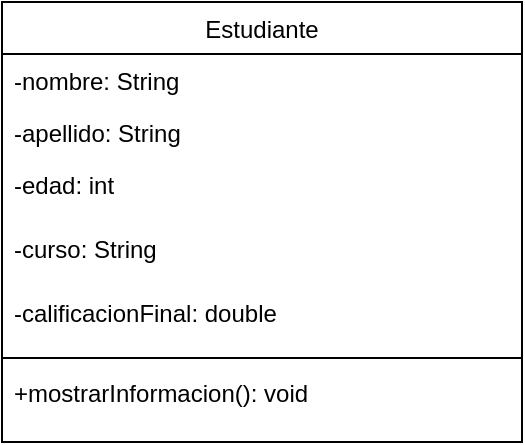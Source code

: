<mxfile version="24.7.10" pages="8">
  <diagram id="C5RBs43oDa-KdzZeNtuy" name="Page-1">
    <mxGraphModel dx="529" dy="298" grid="1" gridSize="10" guides="1" tooltips="1" connect="1" arrows="1" fold="1" page="1" pageScale="1" pageWidth="827" pageHeight="1169" math="0" shadow="0">
      <root>
        <mxCell id="WIyWlLk6GJQsqaUBKTNV-0" />
        <mxCell id="WIyWlLk6GJQsqaUBKTNV-1" parent="WIyWlLk6GJQsqaUBKTNV-0" />
        <mxCell id="zkfFHV4jXpPFQw0GAbJ--0" value="Estudiante" style="swimlane;fontStyle=0;align=center;verticalAlign=top;childLayout=stackLayout;horizontal=1;startSize=26;horizontalStack=0;resizeParent=1;resizeLast=0;collapsible=1;marginBottom=0;rounded=0;shadow=0;strokeWidth=1;" parent="WIyWlLk6GJQsqaUBKTNV-1" vertex="1">
          <mxGeometry x="220" y="120" width="260" height="220" as="geometry">
            <mxRectangle x="230" y="140" width="160" height="26" as="alternateBounds" />
          </mxGeometry>
        </mxCell>
        <mxCell id="zkfFHV4jXpPFQw0GAbJ--1" value="-nombre: String" style="text;align=left;verticalAlign=top;spacingLeft=4;spacingRight=4;overflow=hidden;rotatable=0;points=[[0,0.5],[1,0.5]];portConstraint=eastwest;" parent="zkfFHV4jXpPFQw0GAbJ--0" vertex="1">
          <mxGeometry y="26" width="260" height="26" as="geometry" />
        </mxCell>
        <mxCell id="zkfFHV4jXpPFQw0GAbJ--2" value="-apellido: String" style="text;align=left;verticalAlign=top;spacingLeft=4;spacingRight=4;overflow=hidden;rotatable=0;points=[[0,0.5],[1,0.5]];portConstraint=eastwest;rounded=0;shadow=0;html=0;" parent="zkfFHV4jXpPFQw0GAbJ--0" vertex="1">
          <mxGeometry y="52" width="260" height="26" as="geometry" />
        </mxCell>
        <mxCell id="BrhiZaxSJj1s9s9BvlAa-3" value="-edad: int&#xa;" style="text;align=left;verticalAlign=top;spacingLeft=4;spacingRight=4;overflow=hidden;rotatable=0;points=[[0,0.5],[1,0.5]];portConstraint=eastwest;rounded=0;shadow=0;html=0;" vertex="1" parent="zkfFHV4jXpPFQw0GAbJ--0">
          <mxGeometry y="78" width="260" height="32" as="geometry" />
        </mxCell>
        <mxCell id="zkfFHV4jXpPFQw0GAbJ--3" value="-curso: String" style="text;align=left;verticalAlign=top;spacingLeft=4;spacingRight=4;overflow=hidden;rotatable=0;points=[[0,0.5],[1,0.5]];portConstraint=eastwest;rounded=0;shadow=0;html=0;" parent="zkfFHV4jXpPFQw0GAbJ--0" vertex="1">
          <mxGeometry y="110" width="260" height="32" as="geometry" />
        </mxCell>
        <mxCell id="BrhiZaxSJj1s9s9BvlAa-4" value="-calificacionFinal: double" style="text;align=left;verticalAlign=top;spacingLeft=4;spacingRight=4;overflow=hidden;rotatable=0;points=[[0,0.5],[1,0.5]];portConstraint=eastwest;rounded=0;shadow=0;html=0;" vertex="1" parent="zkfFHV4jXpPFQw0GAbJ--0">
          <mxGeometry y="142" width="260" height="32" as="geometry" />
        </mxCell>
        <mxCell id="zkfFHV4jXpPFQw0GAbJ--4" value="" style="line;html=1;strokeWidth=1;align=left;verticalAlign=middle;spacingTop=-1;spacingLeft=3;spacingRight=3;rotatable=0;labelPosition=right;points=[];portConstraint=eastwest;" parent="zkfFHV4jXpPFQw0GAbJ--0" vertex="1">
          <mxGeometry y="174" width="260" height="8" as="geometry" />
        </mxCell>
        <mxCell id="zkfFHV4jXpPFQw0GAbJ--5" value="+mostrarInformacion(): void" style="text;align=left;verticalAlign=top;spacingLeft=4;spacingRight=4;overflow=hidden;rotatable=0;points=[[0,0.5],[1,0.5]];portConstraint=eastwest;" parent="zkfFHV4jXpPFQw0GAbJ--0" vertex="1">
          <mxGeometry y="182" width="260" height="32" as="geometry" />
        </mxCell>
      </root>
    </mxGraphModel>
  </diagram>
  <diagram name="Page-2" id="_-WsskhBb2MbsVf4CTTw">
    <mxGraphModel dx="529" dy="298" grid="1" gridSize="10" guides="1" tooltips="1" connect="1" arrows="1" fold="1" page="1" pageScale="1" pageWidth="827" pageHeight="1169" math="0" shadow="0">
      <root>
        <mxCell id="lYUPlOk9G4isjshx96bP-0" />
        <mxCell id="lYUPlOk9G4isjshx96bP-1" parent="lYUPlOk9G4isjshx96bP-0" />
        <mxCell id="lYUPlOk9G4isjshx96bP-2" value="Coche" style="swimlane;fontStyle=0;align=center;verticalAlign=top;childLayout=stackLayout;horizontal=1;startSize=26;horizontalStack=0;resizeParent=1;resizeLast=0;collapsible=1;marginBottom=0;rounded=0;shadow=0;strokeWidth=1;" vertex="1" parent="lYUPlOk9G4isjshx96bP-1">
          <mxGeometry x="220" y="120" width="260" height="220" as="geometry">
            <mxRectangle x="230" y="140" width="160" height="26" as="alternateBounds" />
          </mxGeometry>
        </mxCell>
        <mxCell id="lYUPlOk9G4isjshx96bP-3" value="-marca: String" style="text;align=left;verticalAlign=top;spacingLeft=4;spacingRight=4;overflow=hidden;rotatable=0;points=[[0,0.5],[1,0.5]];portConstraint=eastwest;" vertex="1" parent="lYUPlOk9G4isjshx96bP-2">
          <mxGeometry y="26" width="260" height="26" as="geometry" />
        </mxCell>
        <mxCell id="lYUPlOk9G4isjshx96bP-4" value="-modelo: String" style="text;align=left;verticalAlign=top;spacingLeft=4;spacingRight=4;overflow=hidden;rotatable=0;points=[[0,0.5],[1,0.5]];portConstraint=eastwest;rounded=0;shadow=0;html=0;" vertex="1" parent="lYUPlOk9G4isjshx96bP-2">
          <mxGeometry y="52" width="260" height="26" as="geometry" />
        </mxCell>
        <mxCell id="lYUPlOk9G4isjshx96bP-5" value="-velocidadMaxima: double&#xa;" style="text;align=left;verticalAlign=top;spacingLeft=4;spacingRight=4;overflow=hidden;rotatable=0;points=[[0,0.5],[1,0.5]];portConstraint=eastwest;rounded=0;shadow=0;html=0;" vertex="1" parent="lYUPlOk9G4isjshx96bP-2">
          <mxGeometry y="78" width="260" height="32" as="geometry" />
        </mxCell>
        <mxCell id="lYUPlOk9G4isjshx96bP-8" value="" style="line;html=1;strokeWidth=1;align=left;verticalAlign=middle;spacingTop=-1;spacingLeft=3;spacingRight=3;rotatable=0;labelPosition=right;points=[];portConstraint=eastwest;" vertex="1" parent="lYUPlOk9G4isjshx96bP-2">
          <mxGeometry y="110" width="260" height="8" as="geometry" />
        </mxCell>
        <mxCell id="lYUPlOk9G4isjshx96bP-9" value="+acelerar(): void" style="text;align=left;verticalAlign=top;spacingLeft=4;spacingRight=4;overflow=hidden;rotatable=0;points=[[0,0.5],[1,0.5]];portConstraint=eastwest;" vertex="1" parent="lYUPlOk9G4isjshx96bP-2">
          <mxGeometry y="118" width="260" height="32" as="geometry" />
        </mxCell>
        <mxCell id="XiXCCneh91Je7ubnyr_f-0" value="+frenar(): void" style="text;align=left;verticalAlign=top;spacingLeft=4;spacingRight=4;overflow=hidden;rotatable=0;points=[[0,0.5],[1,0.5]];portConstraint=eastwest;" vertex="1" parent="lYUPlOk9G4isjshx96bP-2">
          <mxGeometry y="150" width="260" height="32" as="geometry" />
        </mxCell>
        <mxCell id="LElaz59x6OVQyST6sa3o-0" value="+mostrarInformacion(): void" style="text;align=left;verticalAlign=top;spacingLeft=4;spacingRight=4;overflow=hidden;rotatable=0;points=[[0,0.5],[1,0.5]];portConstraint=eastwest;" vertex="1" parent="lYUPlOk9G4isjshx96bP-2">
          <mxGeometry y="182" width="260" height="32" as="geometry" />
        </mxCell>
      </root>
    </mxGraphModel>
  </diagram>
  <diagram id="p5fDxQCx2H2HOtILabEL" name="Página-3">
    <mxGraphModel dx="529" dy="298" grid="1" gridSize="10" guides="1" tooltips="1" connect="1" arrows="1" fold="1" page="1" pageScale="1" pageWidth="827" pageHeight="1169" math="0" shadow="0">
      <root>
        <mxCell id="0" />
        <mxCell id="1" parent="0" />
        <mxCell id="4IvEoAAnejhteRsCNZO--1" value="Producto" style="swimlane;fontStyle=0;align=center;verticalAlign=top;childLayout=stackLayout;horizontal=1;startSize=26;horizontalStack=0;resizeParent=1;resizeLast=0;collapsible=1;marginBottom=0;rounded=0;shadow=0;strokeWidth=1;" vertex="1" parent="1">
          <mxGeometry x="230" y="110" width="260" height="220" as="geometry">
            <mxRectangle x="230" y="140" width="160" height="26" as="alternateBounds" />
          </mxGeometry>
        </mxCell>
        <mxCell id="4IvEoAAnejhteRsCNZO--2" value="-nombre: String" style="text;align=left;verticalAlign=top;spacingLeft=4;spacingRight=4;overflow=hidden;rotatable=0;points=[[0,0.5],[1,0.5]];portConstraint=eastwest;" vertex="1" parent="4IvEoAAnejhteRsCNZO--1">
          <mxGeometry y="26" width="260" height="26" as="geometry" />
        </mxCell>
        <mxCell id="4IvEoAAnejhteRsCNZO--3" value="-código: String" style="text;align=left;verticalAlign=top;spacingLeft=4;spacingRight=4;overflow=hidden;rotatable=0;points=[[0,0.5],[1,0.5]];portConstraint=eastwest;rounded=0;shadow=0;html=0;" vertex="1" parent="4IvEoAAnejhteRsCNZO--1">
          <mxGeometry y="52" width="260" height="26" as="geometry" />
        </mxCell>
        <mxCell id="4IvEoAAnejhteRsCNZO--4" value="-precio: double&#xa;" style="text;align=left;verticalAlign=top;spacingLeft=4;spacingRight=4;overflow=hidden;rotatable=0;points=[[0,0.5],[1,0.5]];portConstraint=eastwest;rounded=0;shadow=0;html=0;" vertex="1" parent="4IvEoAAnejhteRsCNZO--1">
          <mxGeometry y="78" width="260" height="32" as="geometry" />
        </mxCell>
        <mxCell id="4IvEoAAnejhteRsCNZO--5" value="-cantidad: int" style="text;align=left;verticalAlign=top;spacingLeft=4;spacingRight=4;overflow=hidden;rotatable=0;points=[[0,0.5],[1,0.5]];portConstraint=eastwest;rounded=0;shadow=0;html=0;" vertex="1" parent="4IvEoAAnejhteRsCNZO--1">
          <mxGeometry y="110" width="260" height="32" as="geometry" />
        </mxCell>
        <mxCell id="4IvEoAAnejhteRsCNZO--6" value="" style="line;html=1;strokeWidth=1;align=left;verticalAlign=middle;spacingTop=-1;spacingLeft=3;spacingRight=3;rotatable=0;labelPosition=right;points=[];portConstraint=eastwest;" vertex="1" parent="4IvEoAAnejhteRsCNZO--1">
          <mxGeometry y="142" width="260" height="8" as="geometry" />
        </mxCell>
        <mxCell id="4IvEoAAnejhteRsCNZO--7" value="+vender(int cantidadVendida): void" style="text;align=left;verticalAlign=top;spacingLeft=4;spacingRight=4;overflow=hidden;rotatable=0;points=[[0,0.5],[1,0.5]];portConstraint=eastwest;" vertex="1" parent="4IvEoAAnejhteRsCNZO--1">
          <mxGeometry y="150" width="260" height="32" as="geometry" />
        </mxCell>
        <mxCell id="4IvEoAAnejhteRsCNZO--8" value="+reabatecer(int cantidadReabastecida): void" style="text;align=left;verticalAlign=top;spacingLeft=4;spacingRight=4;overflow=hidden;rotatable=0;points=[[0,0.5],[1,0.5]];portConstraint=eastwest;" vertex="1" parent="4IvEoAAnejhteRsCNZO--1">
          <mxGeometry y="182" width="260" height="32" as="geometry" />
        </mxCell>
      </root>
    </mxGraphModel>
  </diagram>
  <diagram id="97NHlT47dGgH8VorGcY6" name="Página-4">
    <mxGraphModel dx="714" dy="298" grid="1" gridSize="10" guides="1" tooltips="1" connect="1" arrows="1" fold="1" page="1" pageScale="1" pageWidth="827" pageHeight="1169" math="0" shadow="0">
      <root>
        <mxCell id="0" />
        <mxCell id="1" parent="0" />
        <mxCell id="otW75yEeIO1ZdvfmJqG2-1" value="Animal" style="swimlane;fontStyle=0;align=center;verticalAlign=top;childLayout=stackLayout;horizontal=1;startSize=26;horizontalStack=0;resizeParent=1;resizeLast=0;collapsible=1;marginBottom=0;rounded=0;shadow=0;strokeWidth=1;" vertex="1" parent="1">
          <mxGeometry x="200" y="80" width="260" height="190" as="geometry">
            <mxRectangle x="230" y="140" width="160" height="26" as="alternateBounds" />
          </mxGeometry>
        </mxCell>
        <mxCell id="otW75yEeIO1ZdvfmJqG2-2" value="-nombre: String" style="text;align=left;verticalAlign=top;spacingLeft=4;spacingRight=4;overflow=hidden;rotatable=0;points=[[0,0.5],[1,0.5]];portConstraint=eastwest;" vertex="1" parent="otW75yEeIO1ZdvfmJqG2-1">
          <mxGeometry y="26" width="260" height="26" as="geometry" />
        </mxCell>
        <mxCell id="otW75yEeIO1ZdvfmJqG2-3" value="-especie: String" style="text;align=left;verticalAlign=top;spacingLeft=4;spacingRight=4;overflow=hidden;rotatable=0;points=[[0,0.5],[1,0.5]];portConstraint=eastwest;rounded=0;shadow=0;html=0;" vertex="1" parent="otW75yEeIO1ZdvfmJqG2-1">
          <mxGeometry y="52" width="260" height="26" as="geometry" />
        </mxCell>
        <mxCell id="otW75yEeIO1ZdvfmJqG2-5" value="-edad: int" style="text;align=left;verticalAlign=top;spacingLeft=4;spacingRight=4;overflow=hidden;rotatable=0;points=[[0,0.5],[1,0.5]];portConstraint=eastwest;rounded=0;shadow=0;html=0;" vertex="1" parent="otW75yEeIO1ZdvfmJqG2-1">
          <mxGeometry y="78" width="260" height="32" as="geometry" />
        </mxCell>
        <mxCell id="otW75yEeIO1ZdvfmJqG2-6" value="" style="line;html=1;strokeWidth=1;align=left;verticalAlign=middle;spacingTop=-1;spacingLeft=3;spacingRight=3;rotatable=0;labelPosition=right;points=[];portConstraint=eastwest;" vertex="1" parent="otW75yEeIO1ZdvfmJqG2-1">
          <mxGeometry y="110" width="260" height="8" as="geometry" />
        </mxCell>
        <mxCell id="otW75yEeIO1ZdvfmJqG2-7" value="+hacerSonido(): void" style="text;align=left;verticalAlign=top;spacingLeft=4;spacingRight=4;overflow=hidden;rotatable=0;points=[[0,0.5],[1,0.5]];portConstraint=eastwest;" vertex="1" parent="otW75yEeIO1ZdvfmJqG2-1">
          <mxGeometry y="118" width="260" height="32" as="geometry" />
        </mxCell>
        <mxCell id="otW75yEeIO1ZdvfmJqG2-8" value="+comer(String comida): void" style="text;align=left;verticalAlign=top;spacingLeft=4;spacingRight=4;overflow=hidden;rotatable=0;points=[[0,0.5],[1,0.5]];portConstraint=eastwest;" vertex="1" parent="otW75yEeIO1ZdvfmJqG2-1">
          <mxGeometry y="150" width="260" height="32" as="geometry" />
        </mxCell>
      </root>
    </mxGraphModel>
  </diagram>
  <diagram id="QeeeZxtYfJq8iHh3-uwS" name="Página-5">
    <mxGraphModel dx="714" dy="298" grid="1" gridSize="10" guides="1" tooltips="1" connect="1" arrows="1" fold="1" page="1" pageScale="1" pageWidth="827" pageHeight="1169" math="0" shadow="0">
      <root>
        <mxCell id="0" />
        <mxCell id="1" parent="0" />
        <mxCell id="exyORwI5maPZgrbGL0D4-1" value="Adivinanza" style="swimlane;fontStyle=0;align=center;verticalAlign=top;childLayout=stackLayout;horizontal=1;startSize=26;horizontalStack=0;resizeParent=1;resizeLast=0;collapsible=1;marginBottom=0;rounded=0;shadow=0;strokeWidth=1;" vertex="1" parent="1">
          <mxGeometry x="200" y="120" width="260" height="160" as="geometry">
            <mxRectangle x="230" y="140" width="160" height="26" as="alternateBounds" />
          </mxGeometry>
        </mxCell>
        <mxCell id="exyORwI5maPZgrbGL0D4-2" value="-numeroSecreto: int" style="text;align=left;verticalAlign=top;spacingLeft=4;spacingRight=4;overflow=hidden;rotatable=0;points=[[0,0.5],[1,0.5]];portConstraint=eastwest;" vertex="1" parent="exyORwI5maPZgrbGL0D4-1">
          <mxGeometry y="26" width="260" height="26" as="geometry" />
        </mxCell>
        <mxCell id="exyORwI5maPZgrbGL0D4-3" value="-intentos: int" style="text;align=left;verticalAlign=top;spacingLeft=4;spacingRight=4;overflow=hidden;rotatable=0;points=[[0,0.5],[1,0.5]];portConstraint=eastwest;rounded=0;shadow=0;html=0;" vertex="1" parent="exyORwI5maPZgrbGL0D4-1">
          <mxGeometry y="52" width="260" height="26" as="geometry" />
        </mxCell>
        <mxCell id="exyORwI5maPZgrbGL0D4-4" value="" style="line;html=1;strokeWidth=1;align=left;verticalAlign=middle;spacingTop=-1;spacingLeft=3;spacingRight=3;rotatable=0;labelPosition=right;points=[];portConstraint=eastwest;" vertex="1" parent="exyORwI5maPZgrbGL0D4-1">
          <mxGeometry y="78" width="260" height="8" as="geometry" />
        </mxCell>
        <mxCell id="exyORwI5maPZgrbGL0D4-5" value="+adivinar(int numero): correcto, mayor o menor" style="text;align=left;verticalAlign=top;spacingLeft=4;spacingRight=4;overflow=hidden;rotatable=0;points=[[0,0.5],[1,0.5]];portConstraint=eastwest;" vertex="1" parent="exyORwI5maPZgrbGL0D4-1">
          <mxGeometry y="86" width="260" height="32" as="geometry" />
        </mxCell>
        <mxCell id="exyORwI5maPZgrbGL0D4-6" value="+reiniciaJuego(): void" style="text;align=left;verticalAlign=top;spacingLeft=4;spacingRight=4;overflow=hidden;rotatable=0;points=[[0,0.5],[1,0.5]];portConstraint=eastwest;" vertex="1" parent="exyORwI5maPZgrbGL0D4-1">
          <mxGeometry y="118" width="260" height="32" as="geometry" />
        </mxCell>
      </root>
    </mxGraphModel>
  </diagram>
  <diagram id="6XmVCVe9SJCEiMHjlLLT" name="Página-6">
    <mxGraphModel dx="731" dy="298" grid="1" gridSize="10" guides="1" tooltips="1" connect="1" arrows="1" fold="1" page="1" pageScale="1" pageWidth="827" pageHeight="1169" math="0" shadow="0">
      <root>
        <mxCell id="0" />
        <mxCell id="1" parent="0" />
        <mxCell id="qRJhiwR3w5gHWprkp6bu-1" value="Categoria" style="swimlane;fontStyle=0;align=center;verticalAlign=top;childLayout=stackLayout;horizontal=1;startSize=26;horizontalStack=0;resizeParent=1;resizeLast=0;collapsible=1;marginBottom=0;rounded=0;shadow=0;strokeWidth=1;" vertex="1" parent="1">
          <mxGeometry x="130" y="120" width="260" height="100" as="geometry">
            <mxRectangle x="230" y="140" width="160" height="26" as="alternateBounds" />
          </mxGeometry>
        </mxCell>
        <mxCell id="qRJhiwR3w5gHWprkp6bu-2" value="-nombre: String" style="text;align=left;verticalAlign=top;spacingLeft=4;spacingRight=4;overflow=hidden;rotatable=0;points=[[0,0.5],[1,0.5]];portConstraint=eastwest;" vertex="1" parent="qRJhiwR3w5gHWprkp6bu-1">
          <mxGeometry y="26" width="260" height="26" as="geometry" />
        </mxCell>
        <mxCell id="qRJhiwR3w5gHWprkp6bu-4" value="" style="line;html=1;strokeWidth=1;align=left;verticalAlign=middle;spacingTop=-1;spacingLeft=3;spacingRight=3;rotatable=0;labelPosition=right;points=[];portConstraint=eastwest;" vertex="1" parent="qRJhiwR3w5gHWprkp6bu-1">
          <mxGeometry y="52" width="260" height="8" as="geometry" />
        </mxCell>
        <mxCell id="qRJhiwR3w5gHWprkp6bu-5" value="+mostrarInformacion(): void" style="text;align=left;verticalAlign=top;spacingLeft=4;spacingRight=4;overflow=hidden;rotatable=0;points=[[0,0.5],[1,0.5]];portConstraint=eastwest;" vertex="1" parent="qRJhiwR3w5gHWprkp6bu-1">
          <mxGeometry y="60" width="260" height="32" as="geometry" />
        </mxCell>
        <mxCell id="-3CjuRBG8ABps_zExOrL-1" value="Curso" style="swimlane;fontStyle=0;align=center;verticalAlign=top;childLayout=stackLayout;horizontal=1;startSize=26;horizontalStack=0;resizeParent=1;resizeLast=0;collapsible=1;marginBottom=0;rounded=0;shadow=0;strokeWidth=1;" vertex="1" parent="1">
          <mxGeometry x="540" y="100" width="270" height="278" as="geometry">
            <mxRectangle x="230" y="140" width="160" height="26" as="alternateBounds" />
          </mxGeometry>
        </mxCell>
        <mxCell id="-3CjuRBG8ABps_zExOrL-2" value="-nombre: String" style="text;align=left;verticalAlign=top;spacingLeft=4;spacingRight=4;overflow=hidden;rotatable=0;points=[[0,0.5],[1,0.5]];portConstraint=eastwest;" vertex="1" parent="-3CjuRBG8ABps_zExOrL-1">
          <mxGeometry y="26" width="270" height="26" as="geometry" />
        </mxCell>
        <mxCell id="-3CjuRBG8ABps_zExOrL-3" value="-código: String" style="text;align=left;verticalAlign=top;spacingLeft=4;spacingRight=4;overflow=hidden;rotatable=0;points=[[0,0.5],[1,0.5]];portConstraint=eastwest;rounded=0;shadow=0;html=0;" vertex="1" parent="-3CjuRBG8ABps_zExOrL-1">
          <mxGeometry y="52" width="270" height="26" as="geometry" />
        </mxCell>
        <mxCell id="-3CjuRBG8ABps_zExOrL-4" value="-capacidad: int" style="text;align=left;verticalAlign=top;spacingLeft=4;spacingRight=4;overflow=hidden;rotatable=0;points=[[0,0.5],[1,0.5]];portConstraint=eastwest;rounded=0;shadow=0;html=0;" vertex="1" parent="-3CjuRBG8ABps_zExOrL-1">
          <mxGeometry y="78" width="270" height="32" as="geometry" />
        </mxCell>
        <mxCell id="-3CjuRBG8ABps_zExOrL-13" value="-estudiantesInacriptos: ArrayList&lt;Estudiante&gt;" style="text;align=left;verticalAlign=top;spacingLeft=4;spacingRight=4;overflow=hidden;rotatable=0;points=[[0,0.5],[1,0.5]];portConstraint=eastwest;rounded=0;shadow=0;html=0;" vertex="1" parent="-3CjuRBG8ABps_zExOrL-1">
          <mxGeometry y="110" width="270" height="32" as="geometry" />
        </mxCell>
        <mxCell id="-3CjuRBG8ABps_zExOrL-6" value="" style="line;html=1;strokeWidth=1;align=left;verticalAlign=middle;spacingTop=-1;spacingLeft=3;spacingRight=3;rotatable=0;labelPosition=right;points=[];portConstraint=eastwest;" vertex="1" parent="-3CjuRBG8ABps_zExOrL-1">
          <mxGeometry y="142" width="270" height="8" as="geometry" />
        </mxCell>
        <mxCell id="-3CjuRBG8ABps_zExOrL-7" value="+inscribirEstudiante(Estudiante estudiante): void" style="text;align=left;verticalAlign=top;spacingLeft=4;spacingRight=4;overflow=hidden;rotatable=0;points=[[0,0.5],[1,0.5]];portConstraint=eastwest;" vertex="1" parent="-3CjuRBG8ABps_zExOrL-1">
          <mxGeometry y="150" width="270" height="32" as="geometry" />
        </mxCell>
        <mxCell id="-3CjuRBG8ABps_zExOrL-8" value="+removeEstudiante(Estudiante estudiante): void" style="text;align=left;verticalAlign=top;spacingLeft=4;spacingRight=4;overflow=hidden;rotatable=0;points=[[0,0.5],[1,0.5]];portConstraint=eastwest;" vertex="1" parent="-3CjuRBG8ABps_zExOrL-1">
          <mxGeometry y="182" width="270" height="32" as="geometry" />
        </mxCell>
        <mxCell id="-3CjuRBG8ABps_zExOrL-14" value="+mostrarInformacion(): void" style="text;align=left;verticalAlign=top;spacingLeft=4;spacingRight=4;overflow=hidden;rotatable=0;points=[[0,0.5],[1,0.5]];portConstraint=eastwest;" vertex="1" parent="-3CjuRBG8ABps_zExOrL-1">
          <mxGeometry y="214" width="270" height="32" as="geometry" />
        </mxCell>
        <mxCell id="-3CjuRBG8ABps_zExOrL-15" value="+calificacionesCurso(double calificacion): void" style="text;align=left;verticalAlign=top;spacingLeft=4;spacingRight=4;overflow=hidden;rotatable=0;points=[[0,0.5],[1,0.5]];portConstraint=eastwest;" vertex="1" parent="-3CjuRBG8ABps_zExOrL-1">
          <mxGeometry y="246" width="270" height="32" as="geometry" />
        </mxCell>
        <mxCell id="-3CjuRBG8ABps_zExOrL-9" value="" style="endArrow=classic;html=1;rounded=0;entryX=-0.005;entryY=0.354;entryDx=0;entryDy=0;entryPerimeter=0;" edge="1" parent="1" target="-3CjuRBG8ABps_zExOrL-4">
          <mxGeometry relative="1" as="geometry">
            <mxPoint x="390" y="190" as="sourcePoint" />
            <mxPoint x="500" y="190" as="targetPoint" />
          </mxGeometry>
        </mxCell>
        <mxCell id="-3CjuRBG8ABps_zExOrL-10" value="Label" style="edgeLabel;resizable=0;html=1;;align=center;verticalAlign=middle;" connectable="0" vertex="1" parent="-3CjuRBG8ABps_zExOrL-9">
          <mxGeometry relative="1" as="geometry" />
        </mxCell>
        <mxCell id="-3CjuRBG8ABps_zExOrL-12" value="&lt;div&gt;categoria&lt;/div&gt;&lt;div&gt;&lt;br&gt;&lt;/div&gt;" style="edgeLabel;html=1;align=center;verticalAlign=middle;resizable=0;points=[];" vertex="1" connectable="0" parent="-3CjuRBG8ABps_zExOrL-9">
          <mxGeometry x="0.012" y="-3" relative="1" as="geometry">
            <mxPoint x="-5" as="offset" />
          </mxGeometry>
        </mxCell>
        <mxCell id="-3CjuRBG8ABps_zExOrL-16" value="Estudiante" style="swimlane;fontStyle=0;align=center;verticalAlign=top;childLayout=stackLayout;horizontal=1;startSize=26;horizontalStack=0;resizeParent=1;resizeLast=0;collapsible=1;marginBottom=0;rounded=0;shadow=0;strokeWidth=1;" vertex="1" parent="1">
          <mxGeometry x="130" y="260" width="270" height="190" as="geometry">
            <mxRectangle x="230" y="140" width="160" height="26" as="alternateBounds" />
          </mxGeometry>
        </mxCell>
        <mxCell id="-3CjuRBG8ABps_zExOrL-17" value="-nombre: String" style="text;align=left;verticalAlign=top;spacingLeft=4;spacingRight=4;overflow=hidden;rotatable=0;points=[[0,0.5],[1,0.5]];portConstraint=eastwest;" vertex="1" parent="-3CjuRBG8ABps_zExOrL-16">
          <mxGeometry y="26" width="270" height="26" as="geometry" />
        </mxCell>
        <mxCell id="-3CjuRBG8ABps_zExOrL-18" value="-matricula: String" style="text;align=left;verticalAlign=top;spacingLeft=4;spacingRight=4;overflow=hidden;rotatable=0;points=[[0,0.5],[1,0.5]];portConstraint=eastwest;rounded=0;shadow=0;html=0;" vertex="1" parent="-3CjuRBG8ABps_zExOrL-16">
          <mxGeometry y="52" width="270" height="26" as="geometry" />
        </mxCell>
        <mxCell id="-3CjuRBG8ABps_zExOrL-19" value="-cursosInscriptos: ArrayList&lt;Cursos&gt;" style="text;align=left;verticalAlign=top;spacingLeft=4;spacingRight=4;overflow=hidden;rotatable=0;points=[[0,0.5],[1,0.5]];portConstraint=eastwest;rounded=0;shadow=0;html=0;" vertex="1" parent="-3CjuRBG8ABps_zExOrL-16">
          <mxGeometry y="78" width="270" height="32" as="geometry" />
        </mxCell>
        <mxCell id="-3CjuRBG8ABps_zExOrL-21" value="" style="line;html=1;strokeWidth=1;align=left;verticalAlign=middle;spacingTop=-1;spacingLeft=3;spacingRight=3;rotatable=0;labelPosition=right;points=[];portConstraint=eastwest;" vertex="1" parent="-3CjuRBG8ABps_zExOrL-16">
          <mxGeometry y="110" width="270" height="8" as="geometry" />
        </mxCell>
        <mxCell id="-3CjuRBG8ABps_zExOrL-22" value="+inscribirseEnCurso(Curso curso): void" style="text;align=left;verticalAlign=top;spacingLeft=4;spacingRight=4;overflow=hidden;rotatable=0;points=[[0,0.5],[1,0.5]];portConstraint=eastwest;" vertex="1" parent="-3CjuRBG8ABps_zExOrL-16">
          <mxGeometry y="118" width="270" height="32" as="geometry" />
        </mxCell>
        <mxCell id="-3CjuRBG8ABps_zExOrL-24" value="+mostrarInformacion(): void" style="text;align=left;verticalAlign=top;spacingLeft=4;spacingRight=4;overflow=hidden;rotatable=0;points=[[0,0.5],[1,0.5]];portConstraint=eastwest;" vertex="1" parent="-3CjuRBG8ABps_zExOrL-16">
          <mxGeometry y="150" width="270" height="32" as="geometry" />
        </mxCell>
        <mxCell id="-3CjuRBG8ABps_zExOrL-26" value="" style="endArrow=classic;html=1;rounded=0;entryX=1;entryY=0.292;entryDx=0;entryDy=0;entryPerimeter=0;exitX=-0.01;exitY=0.896;exitDx=0;exitDy=0;exitPerimeter=0;" edge="1" parent="1" source="-3CjuRBG8ABps_zExOrL-13" target="-3CjuRBG8ABps_zExOrL-19">
          <mxGeometry relative="1" as="geometry">
            <mxPoint x="440" y="230" as="sourcePoint" />
            <mxPoint x="540" y="230" as="targetPoint" />
          </mxGeometry>
        </mxCell>
        <mxCell id="-3CjuRBG8ABps_zExOrL-27" value="&lt;div&gt;curso&lt;/div&gt;" style="edgeLabel;resizable=0;html=1;;align=center;verticalAlign=middle;" connectable="0" vertex="1" parent="-3CjuRBG8ABps_zExOrL-26">
          <mxGeometry relative="1" as="geometry" />
        </mxCell>
      </root>
    </mxGraphModel>
  </diagram>
  <diagram id="qB1NUY3omKyPco2yPMKp" name="Página-7">
    <mxGraphModel dx="714" dy="298" grid="1" gridSize="10" guides="1" tooltips="1" connect="1" arrows="1" fold="1" page="1" pageScale="1" pageWidth="827" pageHeight="1169" math="0" shadow="0">
      <root>
        <mxCell id="0" />
        <mxCell id="1" parent="0" />
        <mxCell id="cA6piabnOpgt0CAdv9C_-1" value="Libro" style="swimlane;fontStyle=0;align=center;verticalAlign=top;childLayout=stackLayout;horizontal=1;startSize=26;horizontalStack=0;resizeParent=1;resizeLast=0;collapsible=1;marginBottom=0;rounded=0;shadow=0;strokeWidth=1;" vertex="1" parent="1">
          <mxGeometry x="50" y="40" width="270" height="224" as="geometry">
            <mxRectangle x="230" y="140" width="160" height="26" as="alternateBounds" />
          </mxGeometry>
        </mxCell>
        <mxCell id="cA6piabnOpgt0CAdv9C_-2" value="-titulo: String" style="text;align=left;verticalAlign=top;spacingLeft=4;spacingRight=4;overflow=hidden;rotatable=0;points=[[0,0.5],[1,0.5]];portConstraint=eastwest;" vertex="1" parent="cA6piabnOpgt0CAdv9C_-1">
          <mxGeometry y="26" width="270" height="26" as="geometry" />
        </mxCell>
        <mxCell id="cA6piabnOpgt0CAdv9C_-3" value="-autor: String" style="text;align=left;verticalAlign=top;spacingLeft=4;spacingRight=4;overflow=hidden;rotatable=0;points=[[0,0.5],[1,0.5]];portConstraint=eastwest;rounded=0;shadow=0;html=0;" vertex="1" parent="cA6piabnOpgt0CAdv9C_-1">
          <mxGeometry y="52" width="270" height="26" as="geometry" />
        </mxCell>
        <mxCell id="cA6piabnOpgt0CAdv9C_-4" value="-disponible: boolean" style="text;align=left;verticalAlign=top;spacingLeft=4;spacingRight=4;overflow=hidden;rotatable=0;points=[[0,0.5],[1,0.5]];portConstraint=eastwest;rounded=0;shadow=0;html=0;" vertex="1" parent="cA6piabnOpgt0CAdv9C_-1">
          <mxGeometry y="78" width="270" height="42" as="geometry" />
        </mxCell>
        <mxCell id="cA6piabnOpgt0CAdv9C_-5" value="" style="line;html=1;strokeWidth=1;align=left;verticalAlign=middle;spacingTop=-1;spacingLeft=3;spacingRight=3;rotatable=0;labelPosition=right;points=[];portConstraint=eastwest;" vertex="1" parent="cA6piabnOpgt0CAdv9C_-1">
          <mxGeometry y="120" width="270" height="8" as="geometry" />
        </mxCell>
        <mxCell id="cA6piabnOpgt0CAdv9C_-7" value="+mostrarInformacion(): void" style="text;align=left;verticalAlign=top;spacingLeft=4;spacingRight=4;overflow=hidden;rotatable=0;points=[[0,0.5],[1,0.5]];portConstraint=eastwest;" vertex="1" parent="cA6piabnOpgt0CAdv9C_-1">
          <mxGeometry y="128" width="270" height="32" as="geometry" />
        </mxCell>
        <mxCell id="cA6piabnOpgt0CAdv9C_-6" value="+prestar(): void" style="text;align=left;verticalAlign=top;spacingLeft=4;spacingRight=4;overflow=hidden;rotatable=0;points=[[0,0.5],[1,0.5]];portConstraint=eastwest;" vertex="1" parent="cA6piabnOpgt0CAdv9C_-1">
          <mxGeometry y="160" width="270" height="32" as="geometry" />
        </mxCell>
        <mxCell id="cA6piabnOpgt0CAdv9C_-8" value="+devolver(): void" style="text;align=left;verticalAlign=top;spacingLeft=4;spacingRight=4;overflow=hidden;rotatable=0;points=[[0,0.5],[1,0.5]];portConstraint=eastwest;" vertex="1" parent="cA6piabnOpgt0CAdv9C_-1">
          <mxGeometry y="192" width="270" height="32" as="geometry" />
        </mxCell>
        <mxCell id="cA6piabnOpgt0CAdv9C_-9" value="Miembro" style="swimlane;fontStyle=0;align=center;verticalAlign=top;childLayout=stackLayout;horizontal=1;startSize=26;horizontalStack=0;resizeParent=1;resizeLast=0;collapsible=1;marginBottom=0;rounded=0;shadow=0;strokeWidth=1;" vertex="1" parent="1">
          <mxGeometry x="430" y="45" width="270" height="214" as="geometry">
            <mxRectangle x="230" y="140" width="160" height="26" as="alternateBounds" />
          </mxGeometry>
        </mxCell>
        <mxCell id="cA6piabnOpgt0CAdv9C_-10" value="-nombre: String" style="text;align=left;verticalAlign=top;spacingLeft=4;spacingRight=4;overflow=hidden;rotatable=0;points=[[0,0.5],[1,0.5]];portConstraint=eastwest;" vertex="1" parent="cA6piabnOpgt0CAdv9C_-9">
          <mxGeometry y="26" width="270" height="26" as="geometry" />
        </mxCell>
        <mxCell id="cA6piabnOpgt0CAdv9C_-11" value="-libroPrestado: Libro" style="text;align=left;verticalAlign=top;spacingLeft=4;spacingRight=4;overflow=hidden;rotatable=0;points=[[0,0.5],[1,0.5]];portConstraint=eastwest;rounded=0;shadow=0;html=0;" vertex="1" parent="cA6piabnOpgt0CAdv9C_-9">
          <mxGeometry y="52" width="270" height="26" as="geometry" />
        </mxCell>
        <mxCell id="cA6piabnOpgt0CAdv9C_-13" value="" style="line;html=1;strokeWidth=1;align=left;verticalAlign=middle;spacingTop=-1;spacingLeft=3;spacingRight=3;rotatable=0;labelPosition=right;points=[];portConstraint=eastwest;" vertex="1" parent="cA6piabnOpgt0CAdv9C_-9">
          <mxGeometry y="78" width="270" height="8" as="geometry" />
        </mxCell>
        <mxCell id="cA6piabnOpgt0CAdv9C_-15" value="+tomarPrestado(Libro libro): void" style="text;align=left;verticalAlign=top;spacingLeft=4;spacingRight=4;overflow=hidden;rotatable=0;points=[[0,0.5],[1,0.5]];portConstraint=eastwest;" vertex="1" parent="cA6piabnOpgt0CAdv9C_-9">
          <mxGeometry y="86" width="270" height="32" as="geometry" />
        </mxCell>
        <mxCell id="cA6piabnOpgt0CAdv9C_-19" value="+devolverLibro(): void" style="text;align=left;verticalAlign=top;spacingLeft=4;spacingRight=4;overflow=hidden;rotatable=0;points=[[0,0.5],[1,0.5]];portConstraint=eastwest;" vertex="1" parent="cA6piabnOpgt0CAdv9C_-9">
          <mxGeometry y="118" width="270" height="32" as="geometry" />
        </mxCell>
        <mxCell id="cA6piabnOpgt0CAdv9C_-16" value="+devolverLibro(): void" style="text;align=left;verticalAlign=top;spacingLeft=4;spacingRight=4;overflow=hidden;rotatable=0;points=[[0,0.5],[1,0.5]];portConstraint=eastwest;" vertex="1" parent="cA6piabnOpgt0CAdv9C_-9">
          <mxGeometry y="150" width="270" height="32" as="geometry" />
        </mxCell>
        <mxCell id="cA6piabnOpgt0CAdv9C_-14" value="+mostrarInformacion(): void" style="text;align=left;verticalAlign=top;spacingLeft=4;spacingRight=4;overflow=hidden;rotatable=0;points=[[0,0.5],[1,0.5]];portConstraint=eastwest;" vertex="1" parent="cA6piabnOpgt0CAdv9C_-9">
          <mxGeometry y="182" width="270" height="32" as="geometry" />
        </mxCell>
        <mxCell id="cA6piabnOpgt0CAdv9C_-17" value="" style="endArrow=classic;html=1;rounded=0;exitX=1.007;exitY=1;exitDx=0;exitDy=0;exitPerimeter=0;" edge="1" parent="1" source="cA6piabnOpgt0CAdv9C_-4">
          <mxGeometry relative="1" as="geometry">
            <mxPoint x="330" y="160" as="sourcePoint" />
            <mxPoint x="430" y="160" as="targetPoint" />
          </mxGeometry>
        </mxCell>
        <mxCell id="cA6piabnOpgt0CAdv9C_-18" value="&lt;div&gt;libro&lt;/div&gt;" style="edgeLabel;resizable=0;html=1;;align=center;verticalAlign=middle;" connectable="0" vertex="1" parent="cA6piabnOpgt0CAdv9C_-17">
          <mxGeometry relative="1" as="geometry">
            <mxPoint y="-8" as="offset" />
          </mxGeometry>
        </mxCell>
      </root>
    </mxGraphModel>
  </diagram>
  <diagram id="wFAoEmPOqg3jpoeIswcQ" name="Página-8">
    <mxGraphModel dx="714" dy="298" grid="1" gridSize="10" guides="1" tooltips="1" connect="1" arrows="1" fold="1" page="1" pageScale="1" pageWidth="827" pageHeight="1169" math="0" shadow="0">
      <root>
        <mxCell id="0" />
        <mxCell id="1" parent="0" />
        <mxCell id="BSJyM0xWvNifRtL5Ecap-1" value="Ciudad" style="swimlane;fontStyle=0;align=center;verticalAlign=top;childLayout=stackLayout;horizontal=1;startSize=26;horizontalStack=0;resizeParent=1;resizeLast=0;collapsible=1;marginBottom=0;rounded=0;shadow=0;strokeWidth=1;" vertex="1" parent="1">
          <mxGeometry x="40" y="40" width="200" height="160" as="geometry">
            <mxRectangle x="230" y="140" width="160" height="26" as="alternateBounds" />
          </mxGeometry>
        </mxCell>
        <mxCell id="BSJyM0xWvNifRtL5Ecap-2" value="-casa: boolean" style="text;align=left;verticalAlign=top;spacingLeft=4;spacingRight=4;overflow=hidden;rotatable=0;points=[[0,0.5],[1,0.5]];portConstraint=eastwest;" vertex="1" parent="BSJyM0xWvNifRtL5Ecap-1">
          <mxGeometry y="26" width="200" height="26" as="geometry" />
        </mxCell>
        <mxCell id="BSJyM0xWvNifRtL5Ecap-3" value="-tierra: boolean" style="text;align=left;verticalAlign=top;spacingLeft=4;spacingRight=4;overflow=hidden;rotatable=0;points=[[0,0.5],[1,0.5]];portConstraint=eastwest;rounded=0;shadow=0;html=0;" vertex="1" parent="BSJyM0xWvNifRtL5Ecap-1">
          <mxGeometry y="52" width="200" height="26" as="geometry" />
        </mxCell>
        <mxCell id="BSJyM0xWvNifRtL5Ecap-4" value="-parque: boolean" style="text;align=left;verticalAlign=top;spacingLeft=4;spacingRight=4;overflow=hidden;rotatable=0;points=[[0,0.5],[1,0.5]];portConstraint=eastwest;rounded=0;shadow=0;html=0;" vertex="1" parent="BSJyM0xWvNifRtL5Ecap-1">
          <mxGeometry y="78" width="200" height="32" as="geometry" />
        </mxCell>
        <mxCell id="BSJyM0xWvNifRtL5Ecap-5" value="" style="line;html=1;strokeWidth=1;align=left;verticalAlign=middle;spacingTop=-1;spacingLeft=3;spacingRight=3;rotatable=0;labelPosition=right;points=[];portConstraint=eastwest;" vertex="1" parent="BSJyM0xWvNifRtL5Ecap-1">
          <mxGeometry y="110" width="200" height="8" as="geometry" />
        </mxCell>
        <mxCell id="BSJyM0xWvNifRtL5Ecap-6" value="+mostrarLugaresDisponibles(): void" style="text;align=left;verticalAlign=top;spacingLeft=4;spacingRight=4;overflow=hidden;rotatable=0;points=[[0,0.5],[1,0.5]];portConstraint=eastwest;" vertex="1" parent="BSJyM0xWvNifRtL5Ecap-1">
          <mxGeometry y="118" width="200" height="30" as="geometry" />
        </mxCell>
        <mxCell id="BSJyM0xWvNifRtL5Ecap-9" value="Jugador" style="swimlane;fontStyle=0;align=center;verticalAlign=top;childLayout=stackLayout;horizontal=1;startSize=26;horizontalStack=0;resizeParent=1;resizeLast=0;collapsible=1;marginBottom=0;rounded=0;shadow=0;strokeWidth=1;" vertex="1" parent="1">
          <mxGeometry x="400" y="40" width="180" height="224" as="geometry">
            <mxRectangle x="230" y="140" width="160" height="26" as="alternateBounds" />
          </mxGeometry>
        </mxCell>
        <mxCell id="BSJyM0xWvNifRtL5Ecap-10" value="-nombre: String" style="text;align=left;verticalAlign=top;spacingLeft=4;spacingRight=4;overflow=hidden;rotatable=0;points=[[0,0.5],[1,0.5]];portConstraint=eastwest;" vertex="1" parent="BSJyM0xWvNifRtL5Ecap-9">
          <mxGeometry y="26" width="180" height="26" as="geometry" />
        </mxCell>
        <mxCell id="BSJyM0xWvNifRtL5Ecap-11" value="-ubicaionActual: String" style="text;align=left;verticalAlign=top;spacingLeft=4;spacingRight=4;overflow=hidden;rotatable=0;points=[[0,0.5],[1,0.5]];portConstraint=eastwest;rounded=0;shadow=0;html=0;" vertex="1" parent="BSJyM0xWvNifRtL5Ecap-9">
          <mxGeometry y="52" width="180" height="26" as="geometry" />
        </mxCell>
        <mxCell id="BSJyM0xWvNifRtL5Ecap-12" value="-vida: int" style="text;align=left;verticalAlign=top;spacingLeft=4;spacingRight=4;overflow=hidden;rotatable=0;points=[[0,0.5],[1,0.5]];portConstraint=eastwest;rounded=0;shadow=0;html=0;" vertex="1" parent="BSJyM0xWvNifRtL5Ecap-9">
          <mxGeometry y="78" width="180" height="32" as="geometry" />
        </mxCell>
        <mxCell id="BSJyM0xWvNifRtL5Ecap-13" value="" style="line;html=1;strokeWidth=1;align=left;verticalAlign=middle;spacingTop=-1;spacingLeft=3;spacingRight=3;rotatable=0;labelPosition=right;points=[];portConstraint=eastwest;" vertex="1" parent="BSJyM0xWvNifRtL5Ecap-9">
          <mxGeometry y="110" width="180" height="8" as="geometry" />
        </mxCell>
        <mxCell id="BSJyM0xWvNifRtL5Ecap-14" value="+moverse(): void" style="text;align=left;verticalAlign=top;spacingLeft=4;spacingRight=4;overflow=hidden;rotatable=0;points=[[0,0.5],[1,0.5]];portConstraint=eastwest;" vertex="1" parent="BSJyM0xWvNifRtL5Ecap-9">
          <mxGeometry y="118" width="180" height="32" as="geometry" />
        </mxCell>
        <mxCell id="BSJyM0xWvNifRtL5Ecap-15" value="+ganarDinero(): void" style="text;align=left;verticalAlign=top;spacingLeft=4;spacingRight=4;overflow=hidden;rotatable=0;points=[[0,0.5],[1,0.5]];portConstraint=eastwest;" vertex="1" parent="BSJyM0xWvNifRtL5Ecap-9">
          <mxGeometry y="150" width="180" height="32" as="geometry" />
        </mxCell>
        <mxCell id="BSJyM0xWvNifRtL5Ecap-16" value="+perderVida(Vida vida): void" style="text;align=left;verticalAlign=top;spacingLeft=4;spacingRight=4;overflow=hidden;rotatable=0;points=[[0,0.5],[1,0.5]];portConstraint=eastwest;" vertex="1" parent="BSJyM0xWvNifRtL5Ecap-9">
          <mxGeometry y="182" width="180" height="32" as="geometry" />
        </mxCell>
        <mxCell id="BSJyM0xWvNifRtL5Ecap-17" value="Vehiculo" style="swimlane;fontStyle=0;align=center;verticalAlign=top;childLayout=stackLayout;horizontal=1;startSize=26;horizontalStack=0;resizeParent=1;resizeLast=0;collapsible=1;marginBottom=0;rounded=0;shadow=0;strokeWidth=1;" vertex="1" parent="1">
          <mxGeometry x="40" y="280" width="180" height="120" as="geometry">
            <mxRectangle x="230" y="140" width="160" height="26" as="alternateBounds" />
          </mxGeometry>
        </mxCell>
        <mxCell id="BSJyM0xWvNifRtL5Ecap-18" value="-velocidadMaxima: double" style="text;align=left;verticalAlign=top;spacingLeft=4;spacingRight=4;overflow=hidden;rotatable=0;points=[[0,0.5],[1,0.5]];portConstraint=eastwest;" vertex="1" parent="BSJyM0xWvNifRtL5Ecap-17">
          <mxGeometry y="26" width="180" height="26" as="geometry" />
        </mxCell>
        <mxCell id="BSJyM0xWvNifRtL5Ecap-19" value="-estado: boolean" style="text;align=left;verticalAlign=top;spacingLeft=4;spacingRight=4;overflow=hidden;rotatable=0;points=[[0,0.5],[1,0.5]];portConstraint=eastwest;rounded=0;shadow=0;html=0;" vertex="1" parent="BSJyM0xWvNifRtL5Ecap-17">
          <mxGeometry y="52" width="180" height="26" as="geometry" />
        </mxCell>
        <mxCell id="BSJyM0xWvNifRtL5Ecap-21" value="" style="line;html=1;strokeWidth=1;align=left;verticalAlign=middle;spacingTop=-1;spacingLeft=3;spacingRight=3;rotatable=0;labelPosition=right;points=[];portConstraint=eastwest;" vertex="1" parent="BSJyM0xWvNifRtL5Ecap-17">
          <mxGeometry y="78" width="180" height="8" as="geometry" />
        </mxCell>
        <mxCell id="BSJyM0xWvNifRtL5Ecap-22" value="+conducir(): void" style="text;align=left;verticalAlign=top;spacingLeft=4;spacingRight=4;overflow=hidden;rotatable=0;points=[[0,0.5],[1,0.5]];portConstraint=eastwest;" vertex="1" parent="BSJyM0xWvNifRtL5Ecap-17">
          <mxGeometry y="86" width="180" height="32" as="geometry" />
        </mxCell>
        <mxCell id="BSJyM0xWvNifRtL5Ecap-25" value="Arma" style="swimlane;fontStyle=0;align=center;verticalAlign=top;childLayout=stackLayout;horizontal=1;startSize=26;horizontalStack=0;resizeParent=1;resizeLast=0;collapsible=1;marginBottom=0;rounded=0;shadow=0;strokeWidth=1;" vertex="1" parent="1">
          <mxGeometry x="370" y="320" width="190" height="190" as="geometry">
            <mxRectangle x="230" y="140" width="160" height="26" as="alternateBounds" />
          </mxGeometry>
        </mxCell>
        <mxCell id="BSJyM0xWvNifRtL5Ecap-26" value="-nombre: String" style="text;align=left;verticalAlign=top;spacingLeft=4;spacingRight=4;overflow=hidden;rotatable=0;points=[[0,0.5],[1,0.5]];portConstraint=eastwest;" vertex="1" parent="BSJyM0xWvNifRtL5Ecap-25">
          <mxGeometry y="26" width="190" height="26" as="geometry" />
        </mxCell>
        <mxCell id="BSJyM0xWvNifRtL5Ecap-27" value="-tipo: String" style="text;align=left;verticalAlign=top;spacingLeft=4;spacingRight=4;overflow=hidden;rotatable=0;points=[[0,0.5],[1,0.5]];portConstraint=eastwest;rounded=0;shadow=0;html=0;" vertex="1" parent="BSJyM0xWvNifRtL5Ecap-25">
          <mxGeometry y="52" width="190" height="26" as="geometry" />
        </mxCell>
        <mxCell id="BSJyM0xWvNifRtL5Ecap-28" value="-municion: int" style="text;align=left;verticalAlign=top;spacingLeft=4;spacingRight=4;overflow=hidden;rotatable=0;points=[[0,0.5],[1,0.5]];portConstraint=eastwest;rounded=0;shadow=0;html=0;" vertex="1" parent="BSJyM0xWvNifRtL5Ecap-25">
          <mxGeometry y="78" width="190" height="32" as="geometry" />
        </mxCell>
        <mxCell id="BSJyM0xWvNifRtL5Ecap-50" value="-daño: int" style="text;align=left;verticalAlign=top;spacingLeft=4;spacingRight=4;overflow=hidden;rotatable=0;points=[[0,0.5],[1,0.5]];portConstraint=eastwest;rounded=0;shadow=0;html=0;" vertex="1" parent="BSJyM0xWvNifRtL5Ecap-25">
          <mxGeometry y="110" width="190" height="30" as="geometry" />
        </mxCell>
        <mxCell id="BSJyM0xWvNifRtL5Ecap-29" value="" style="line;html=1;strokeWidth=1;align=left;verticalAlign=middle;spacingTop=-1;spacingLeft=3;spacingRight=3;rotatable=0;labelPosition=right;points=[];portConstraint=eastwest;" vertex="1" parent="BSJyM0xWvNifRtL5Ecap-25">
          <mxGeometry y="140" width="190" height="8" as="geometry" />
        </mxCell>
        <mxCell id="BSJyM0xWvNifRtL5Ecap-30" value="+disparar(NPC npc): salud" style="text;align=left;verticalAlign=top;spacingLeft=4;spacingRight=4;overflow=hidden;rotatable=0;points=[[0,0.5],[1,0.5]];portConstraint=eastwest;" vertex="1" parent="BSJyM0xWvNifRtL5Ecap-25">
          <mxGeometry y="148" width="190" height="32" as="geometry" />
        </mxCell>
        <mxCell id="BSJyM0xWvNifRtL5Ecap-34" value="NPC" style="swimlane;fontStyle=0;align=center;verticalAlign=top;childLayout=stackLayout;horizontal=1;startSize=26;horizontalStack=0;resizeParent=1;resizeLast=0;collapsible=1;marginBottom=0;rounded=0;shadow=0;strokeWidth=1;" vertex="1" parent="1">
          <mxGeometry x="45" y="480" width="190" height="224" as="geometry">
            <mxRectangle x="230" y="140" width="160" height="26" as="alternateBounds" />
          </mxGeometry>
        </mxCell>
        <mxCell id="BSJyM0xWvNifRtL5Ecap-35" value="-titulo: String" style="text;align=left;verticalAlign=top;spacingLeft=4;spacingRight=4;overflow=hidden;rotatable=0;points=[[0,0.5],[1,0.5]];portConstraint=eastwest;" vertex="1" parent="BSJyM0xWvNifRtL5Ecap-34">
          <mxGeometry y="26" width="190" height="26" as="geometry" />
        </mxCell>
        <mxCell id="BSJyM0xWvNifRtL5Ecap-36" value="-autor: String" style="text;align=left;verticalAlign=top;spacingLeft=4;spacingRight=4;overflow=hidden;rotatable=0;points=[[0,0.5],[1,0.5]];portConstraint=eastwest;rounded=0;shadow=0;html=0;" vertex="1" parent="BSJyM0xWvNifRtL5Ecap-34">
          <mxGeometry y="52" width="190" height="26" as="geometry" />
        </mxCell>
        <mxCell id="BSJyM0xWvNifRtL5Ecap-37" value="-disponible: boolean" style="text;align=left;verticalAlign=top;spacingLeft=4;spacingRight=4;overflow=hidden;rotatable=0;points=[[0,0.5],[1,0.5]];portConstraint=eastwest;rounded=0;shadow=0;html=0;" vertex="1" parent="BSJyM0xWvNifRtL5Ecap-34">
          <mxGeometry y="78" width="190" height="42" as="geometry" />
        </mxCell>
        <mxCell id="BSJyM0xWvNifRtL5Ecap-38" value="" style="line;html=1;strokeWidth=1;align=left;verticalAlign=middle;spacingTop=-1;spacingLeft=3;spacingRight=3;rotatable=0;labelPosition=right;points=[];portConstraint=eastwest;" vertex="1" parent="BSJyM0xWvNifRtL5Ecap-34">
          <mxGeometry y="120" width="190" height="8" as="geometry" />
        </mxCell>
        <mxCell id="BSJyM0xWvNifRtL5Ecap-39" value="+mostrarInformacion(): void" style="text;align=left;verticalAlign=top;spacingLeft=4;spacingRight=4;overflow=hidden;rotatable=0;points=[[0,0.5],[1,0.5]];portConstraint=eastwest;" vertex="1" parent="BSJyM0xWvNifRtL5Ecap-34">
          <mxGeometry y="128" width="190" height="32" as="geometry" />
        </mxCell>
        <mxCell id="BSJyM0xWvNifRtL5Ecap-40" value="+prestar(): void" style="text;align=left;verticalAlign=top;spacingLeft=4;spacingRight=4;overflow=hidden;rotatable=0;points=[[0,0.5],[1,0.5]];portConstraint=eastwest;" vertex="1" parent="BSJyM0xWvNifRtL5Ecap-34">
          <mxGeometry y="160" width="190" height="32" as="geometry" />
        </mxCell>
        <mxCell id="BSJyM0xWvNifRtL5Ecap-41" value="+devolver(): void" style="text;align=left;verticalAlign=top;spacingLeft=4;spacingRight=4;overflow=hidden;rotatable=0;points=[[0,0.5],[1,0.5]];portConstraint=eastwest;" vertex="1" parent="BSJyM0xWvNifRtL5Ecap-34">
          <mxGeometry y="192" width="190" height="32" as="geometry" />
        </mxCell>
        <mxCell id="BSJyM0xWvNifRtL5Ecap-42" value="Juego" style="swimlane;fontStyle=0;align=center;verticalAlign=top;childLayout=stackLayout;horizontal=1;startSize=26;horizontalStack=0;resizeParent=1;resizeLast=0;collapsible=1;marginBottom=0;rounded=0;shadow=0;strokeWidth=1;" vertex="1" parent="1">
          <mxGeometry x="360" y="560" width="190" height="224" as="geometry">
            <mxRectangle x="230" y="140" width="160" height="26" as="alternateBounds" />
          </mxGeometry>
        </mxCell>
        <mxCell id="BSJyM0xWvNifRtL5Ecap-43" value="-titulo: String" style="text;align=left;verticalAlign=top;spacingLeft=4;spacingRight=4;overflow=hidden;rotatable=0;points=[[0,0.5],[1,0.5]];portConstraint=eastwest;" vertex="1" parent="BSJyM0xWvNifRtL5Ecap-42">
          <mxGeometry y="26" width="190" height="26" as="geometry" />
        </mxCell>
        <mxCell id="BSJyM0xWvNifRtL5Ecap-44" value="-autor: String" style="text;align=left;verticalAlign=top;spacingLeft=4;spacingRight=4;overflow=hidden;rotatable=0;points=[[0,0.5],[1,0.5]];portConstraint=eastwest;rounded=0;shadow=0;html=0;" vertex="1" parent="BSJyM0xWvNifRtL5Ecap-42">
          <mxGeometry y="52" width="190" height="26" as="geometry" />
        </mxCell>
        <mxCell id="BSJyM0xWvNifRtL5Ecap-45" value="-disponible: boolean" style="text;align=left;verticalAlign=top;spacingLeft=4;spacingRight=4;overflow=hidden;rotatable=0;points=[[0,0.5],[1,0.5]];portConstraint=eastwest;rounded=0;shadow=0;html=0;" vertex="1" parent="BSJyM0xWvNifRtL5Ecap-42">
          <mxGeometry y="78" width="190" height="42" as="geometry" />
        </mxCell>
        <mxCell id="BSJyM0xWvNifRtL5Ecap-46" value="" style="line;html=1;strokeWidth=1;align=left;verticalAlign=middle;spacingTop=-1;spacingLeft=3;spacingRight=3;rotatable=0;labelPosition=right;points=[];portConstraint=eastwest;" vertex="1" parent="BSJyM0xWvNifRtL5Ecap-42">
          <mxGeometry y="120" width="190" height="8" as="geometry" />
        </mxCell>
        <mxCell id="BSJyM0xWvNifRtL5Ecap-47" value="+mostrarInformacion(): void" style="text;align=left;verticalAlign=top;spacingLeft=4;spacingRight=4;overflow=hidden;rotatable=0;points=[[0,0.5],[1,0.5]];portConstraint=eastwest;" vertex="1" parent="BSJyM0xWvNifRtL5Ecap-42">
          <mxGeometry y="128" width="190" height="32" as="geometry" />
        </mxCell>
        <mxCell id="BSJyM0xWvNifRtL5Ecap-48" value="+prestar(): void" style="text;align=left;verticalAlign=top;spacingLeft=4;spacingRight=4;overflow=hidden;rotatable=0;points=[[0,0.5],[1,0.5]];portConstraint=eastwest;" vertex="1" parent="BSJyM0xWvNifRtL5Ecap-42">
          <mxGeometry y="160" width="190" height="32" as="geometry" />
        </mxCell>
        <mxCell id="BSJyM0xWvNifRtL5Ecap-49" value="+devolver(): void" style="text;align=left;verticalAlign=top;spacingLeft=4;spacingRight=4;overflow=hidden;rotatable=0;points=[[0,0.5],[1,0.5]];portConstraint=eastwest;" vertex="1" parent="BSJyM0xWvNifRtL5Ecap-42">
          <mxGeometry y="192" width="190" height="32" as="geometry" />
        </mxCell>
      </root>
    </mxGraphModel>
  </diagram>
</mxfile>
